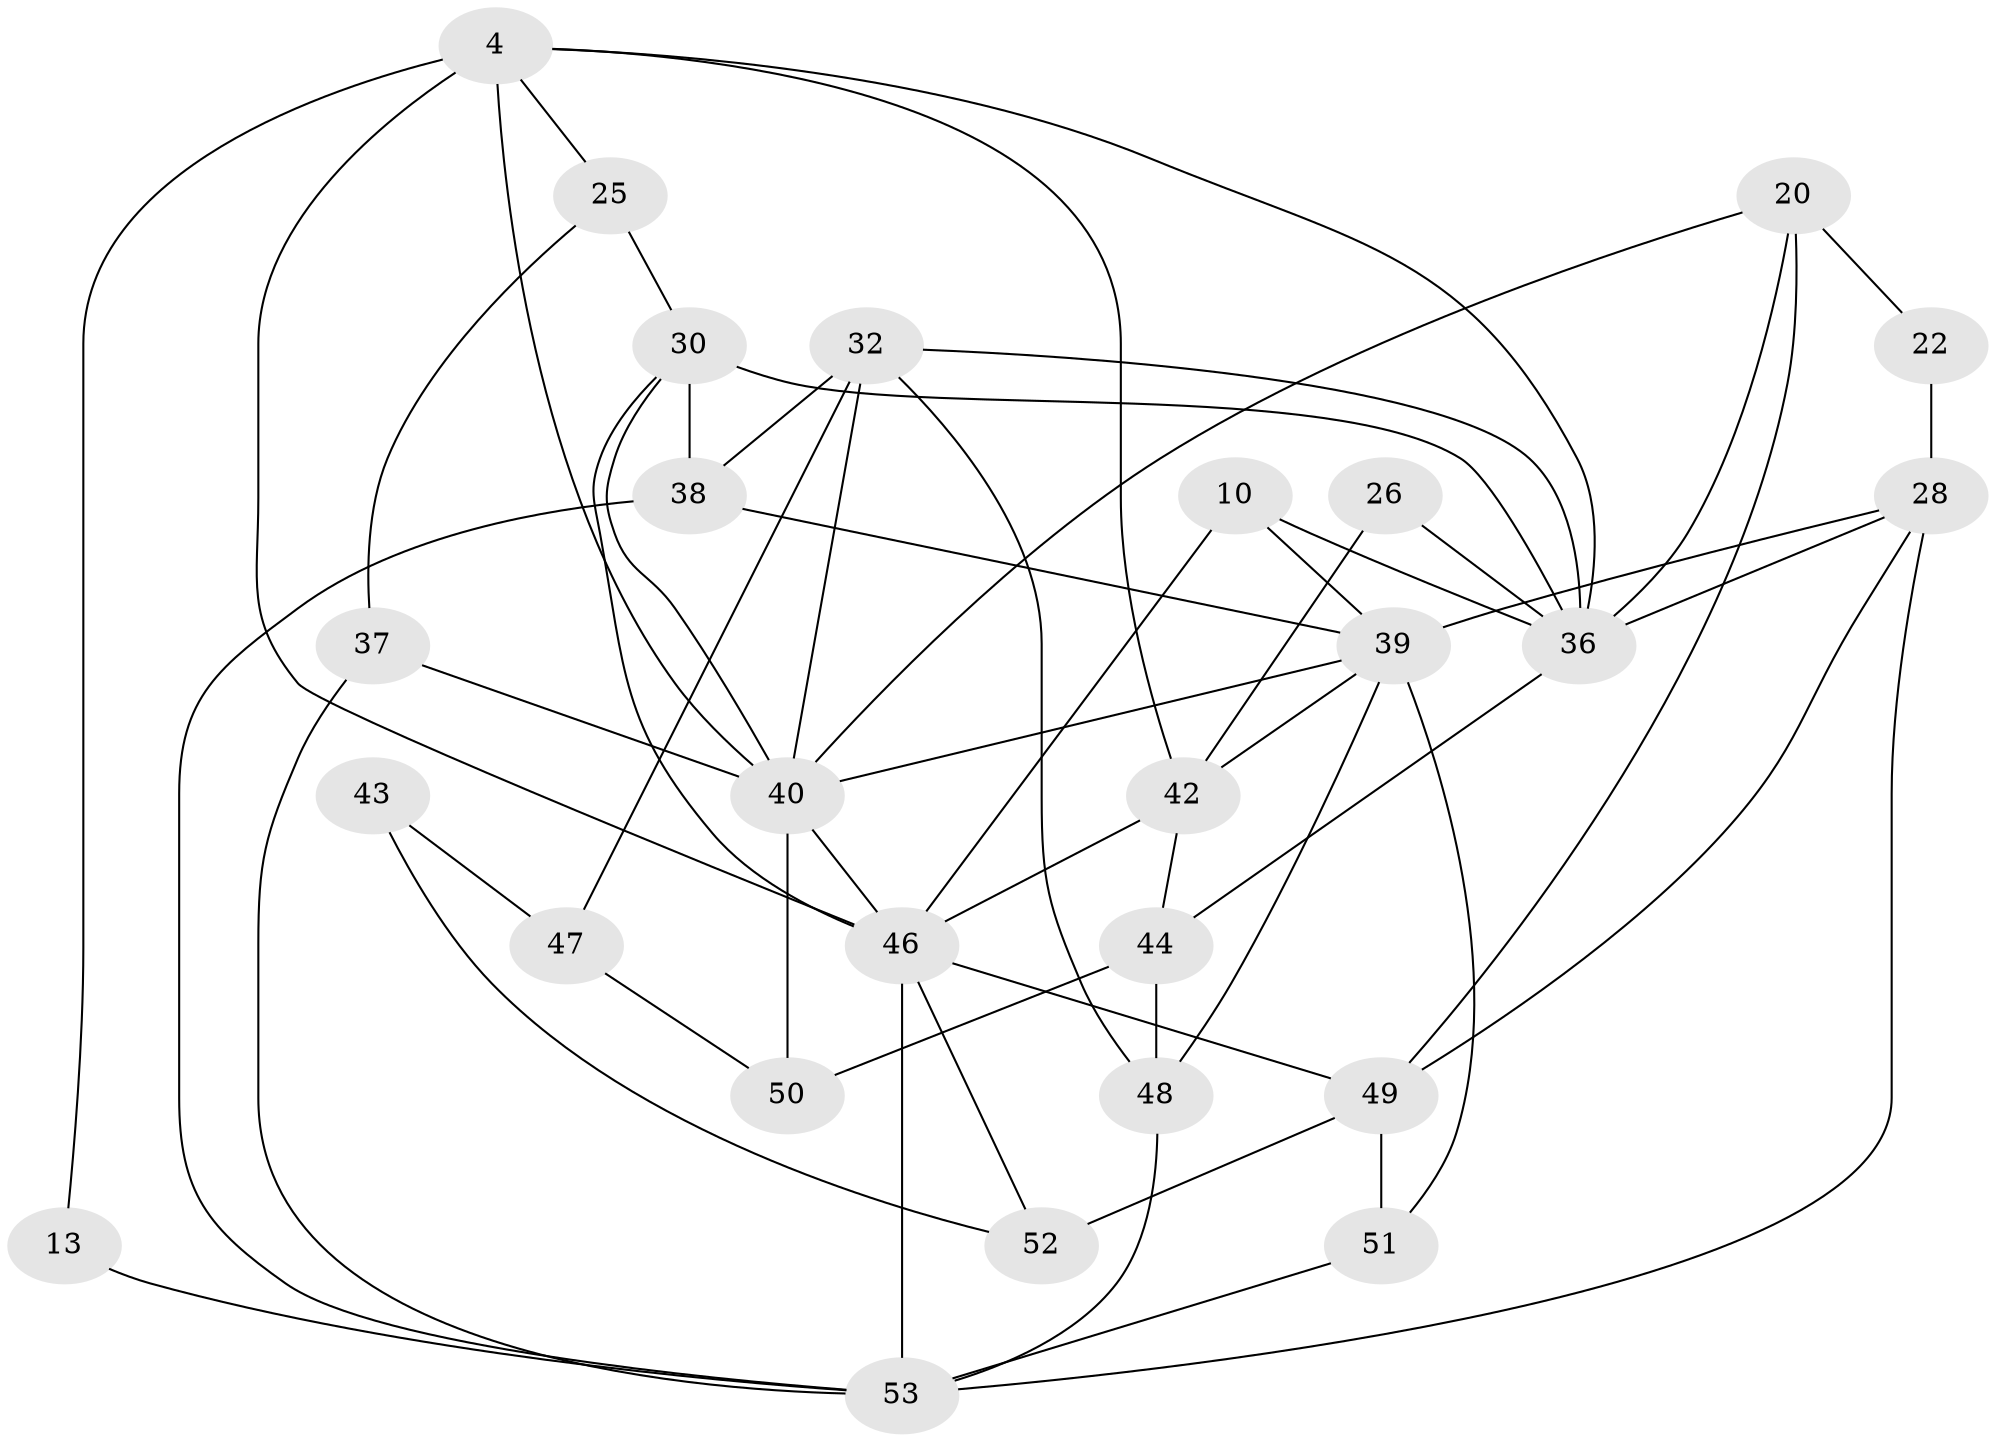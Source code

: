 // original degree distribution, {5: 0.2830188679245283, 3: 0.39622641509433965, 4: 0.20754716981132076, 7: 0.03773584905660377, 6: 0.03773584905660377, 2: 0.03773584905660377}
// Generated by graph-tools (version 1.1) at 2025/55/03/04/25 21:55:31]
// undirected, 26 vertices, 57 edges
graph export_dot {
graph [start="1"]
  node [color=gray90,style=filled];
  4 [super="+1"];
  10;
  13;
  20;
  22;
  25;
  26;
  28 [super="+3+8"];
  30 [super="+18"];
  32 [super="+27+31"];
  36 [super="+29+23+12"];
  37;
  38 [super="+21+24"];
  39 [super="+33"];
  40 [super="+34"];
  42;
  43;
  44;
  46 [super="+14+11+15"];
  47;
  48 [super="+2"];
  49 [super="+35"];
  50 [super="+17"];
  51;
  52 [super="+41"];
  53 [super="+45"];
  4 -- 42;
  4 -- 13;
  4 -- 40 [weight=2];
  4 -- 25;
  4 -- 46;
  4 -- 36;
  10 -- 39 [weight=2];
  10 -- 46;
  10 -- 36;
  13 -- 53 [weight=2];
  20 -- 22;
  20 -- 49;
  20 -- 40;
  20 -- 36;
  22 -- 28;
  25 -- 37;
  25 -- 30;
  26 -- 36;
  26 -- 42;
  28 -- 53 [weight=3];
  28 -- 39 [weight=2];
  28 -- 36 [weight=2];
  28 -- 49;
  30 -- 46 [weight=2];
  30 -- 40;
  30 -- 36 [weight=2];
  30 -- 38;
  32 -- 47;
  32 -- 48;
  32 -- 40;
  32 -- 36 [weight=4];
  32 -- 38 [weight=2];
  36 -- 44;
  37 -- 40;
  37 -- 53;
  38 -- 53 [weight=3];
  38 -- 39;
  39 -- 42 [weight=2];
  39 -- 48;
  39 -- 51 [weight=2];
  39 -- 40;
  40 -- 50;
  40 -- 46;
  42 -- 44;
  42 -- 46;
  43 -- 47;
  43 -- 52;
  44 -- 48;
  44 -- 50 [weight=2];
  46 -- 52;
  46 -- 53 [weight=2];
  46 -- 49;
  47 -- 50;
  48 -- 53;
  49 -- 51 [weight=2];
  49 -- 52 [weight=2];
  51 -- 53;
}
